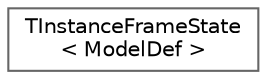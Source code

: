digraph "Graphical Class Hierarchy"
{
 // INTERACTIVE_SVG=YES
 // LATEX_PDF_SIZE
  bgcolor="transparent";
  edge [fontname=Helvetica,fontsize=10,labelfontname=Helvetica,labelfontsize=10];
  node [fontname=Helvetica,fontsize=10,shape=box,height=0.2,width=0.4];
  rankdir="LR";
  Node0 [id="Node000000",label="TInstanceFrameState\l\< ModelDef \>",height=0.2,width=0.4,color="grey40", fillcolor="white", style="filled",URL="$df/d4c/structTInstanceFrameState.html",tooltip=" "];
}
